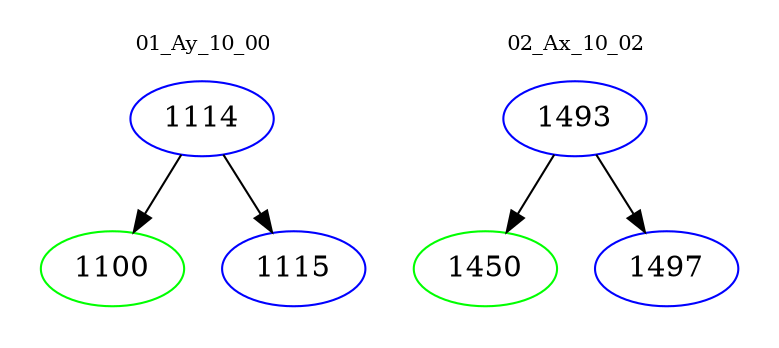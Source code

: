 digraph{
subgraph cluster_0 {
color = white
label = "01_Ay_10_00";
fontsize=10;
T0_1114 [label="1114", color="blue"]
T0_1114 -> T0_1100 [color="black"]
T0_1100 [label="1100", color="green"]
T0_1114 -> T0_1115 [color="black"]
T0_1115 [label="1115", color="blue"]
}
subgraph cluster_1 {
color = white
label = "02_Ax_10_02";
fontsize=10;
T1_1493 [label="1493", color="blue"]
T1_1493 -> T1_1450 [color="black"]
T1_1450 [label="1450", color="green"]
T1_1493 -> T1_1497 [color="black"]
T1_1497 [label="1497", color="blue"]
}
}
